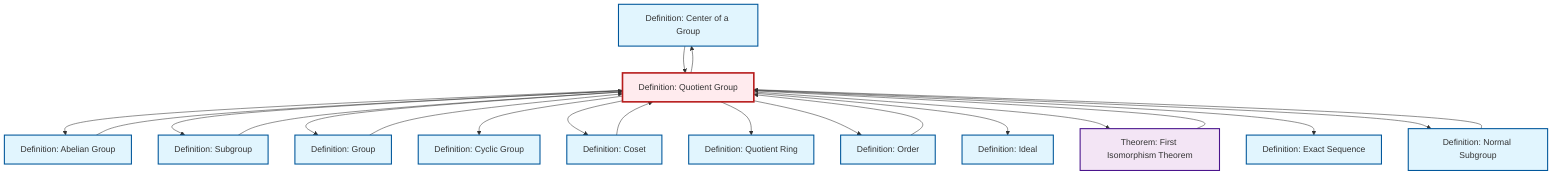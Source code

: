 graph TD
    classDef definition fill:#e1f5fe,stroke:#01579b,stroke-width:2px
    classDef theorem fill:#f3e5f5,stroke:#4a148c,stroke-width:2px
    classDef axiom fill:#fff3e0,stroke:#e65100,stroke-width:2px
    classDef example fill:#e8f5e9,stroke:#1b5e20,stroke-width:2px
    classDef current fill:#ffebee,stroke:#b71c1c,stroke-width:3px
    def-ideal["Definition: Ideal"]:::definition
    def-center-of-group["Definition: Center of a Group"]:::definition
    def-abelian-group["Definition: Abelian Group"]:::definition
    def-quotient-group["Definition: Quotient Group"]:::definition
    def-normal-subgroup["Definition: Normal Subgroup"]:::definition
    thm-first-isomorphism["Theorem: First Isomorphism Theorem"]:::theorem
    def-cyclic-group["Definition: Cyclic Group"]:::definition
    def-order["Definition: Order"]:::definition
    def-exact-sequence["Definition: Exact Sequence"]:::definition
    def-subgroup["Definition: Subgroup"]:::definition
    def-group["Definition: Group"]:::definition
    def-quotient-ring["Definition: Quotient Ring"]:::definition
    def-coset["Definition: Coset"]:::definition
    def-center-of-group --> def-quotient-group
    def-quotient-group --> def-abelian-group
    def-quotient-group --> def-subgroup
    def-quotient-group --> def-group
    def-quotient-group --> def-cyclic-group
    def-quotient-group --> def-coset
    def-abelian-group --> def-quotient-group
    def-group --> def-quotient-group
    def-quotient-group --> def-quotient-ring
    def-quotient-group --> def-order
    def-quotient-group --> def-ideal
    def-coset --> def-quotient-group
    def-subgroup --> def-quotient-group
    thm-first-isomorphism --> def-quotient-group
    def-quotient-group --> def-center-of-group
    def-quotient-group --> thm-first-isomorphism
    def-order --> def-quotient-group
    def-quotient-group --> def-exact-sequence
    def-normal-subgroup --> def-quotient-group
    def-quotient-group --> def-normal-subgroup
    class def-quotient-group current